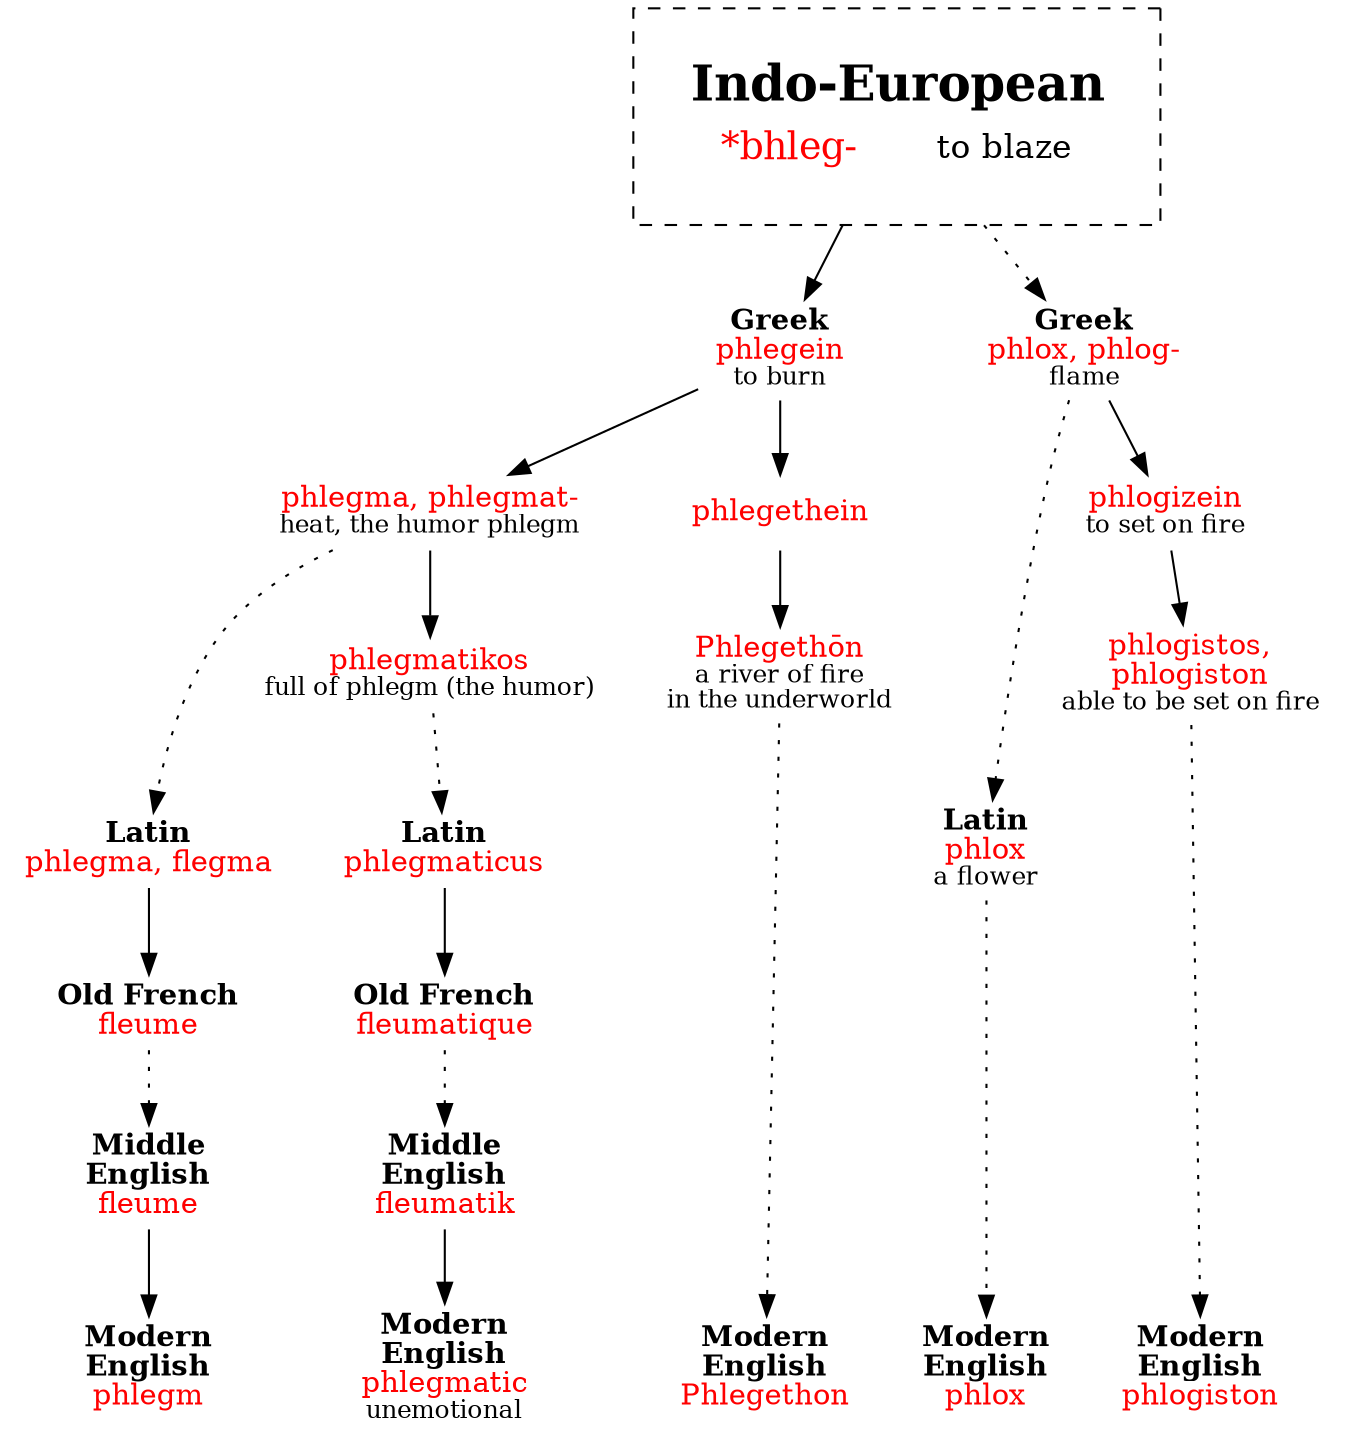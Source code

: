 strict digraph {
node [shape=none]

bhleg [label=<<table border="0"><tr><td colspan="2"><font point-size="24"><b>Indo-European</b></font></td></tr><tr><td><font point-size="18" color="red">*bhleg-</font></td><td><font point-size="16">to blaze</font></td></tr></table>> tooltip="Indo-European \"*bhleg-\" to blaze" shape=rect style=dashed peripheries=1 margin=.3 URL="bhleg-burn0.svg"]


/* ---- G phlegein ---- */

/* phlegm */
phlegeinG [label=<<b>Greek</b><br/><font color="red">phlegein</font><br/><font point-size="12">to burn</font>>]
phlegmaG [label=<<font color="red">phlegma, phlegmat-</font><br/><font point-size="12">heat, the humor phlegm</font>>]
phlegmaL [label=<<b>Latin</b><br/><font color="red">phlegma, flegma</font>>]
fleumeOF [label=<<b>Old French</b><br/><font color="red">fleume</font>>]
fleumeME [label=<<b>Middle<br/>English</b><br/><font color="red">fleume</font>>]
phlegm [label=<<b>Modern<br/>English</b><br/><font color="red">phlegm</font>>]
bhleg -> phlegeinG -> phlegmaG
phlegmaG -> phlegmaL [style=dotted]
phlegmaL -> fleumeOF
fleumeOF -> fleumeME [style=dotted]
fleumeME -> phlegm

/* phlegmatic */
phlegmaticosG [label=<<font color="red">phlegmatikos</font><br/><font point-size="12">full of phlegm (the humor)</font>>]
phlegmaticusL [label=<<b>Latin</b><br/><font color="red">phlegmaticus</font>>] // put these 2 in 1 node? but it's a borrowing
fleumatiqueOF [label=<<b>Old French</b><br/><font color="red">fleumatique</font>>]
fleumatikME [label=<<b>Middle<br/>English</b><br/><font color="red">fleumatik</font>>]
phlegmatic [label=<<b>Modern<br/>English</b><br/><font color="red">phlegmatic</font><br/><font point-size="12">unemotional</font>>]
phlegmaG -> phlegmaticosG
phlegmaticosG -> phlegmaticusL [style=dotted]
phlegmaticusL -> fleumatiqueOF
fleumatiqueOF -> fleumatikME [style=dotted]
fleumatikME -> phlegmatic

/* Phlegethon, omitted L, ME */
phlegethein [label=<<font color="red">phlegethein</font>>]
phlegethonG [label=<<font color="red">Phlegethōn</font><br/><font point-size="12">a river of fire<br/>in the underworld</font>>]
phlegethon [label=<<b>Modern<br/>English</b><br/><font color="red">Phlegethon</font>>] // or put def. here?
phlegeinG -> phlegethein -> phlegethonG
phlegethonG -> phlegethon [style=dotted]

/* phlox */
phloxG [label=<<b>Greek</b><br/><font color="red">phlox, phlog-</font><br/><font point-size="12">flame</font>>] // also a flower
phloxL [label=<<b>Latin</b><br/><font color="red">phlox</font><br/><font point-size="12">a flower</font>>]
phlox [label=<<b>Modern<br/>English</b><br/><font color="red">phlox</font>>] // are these 3 different flowers?
bhleg -> phloxG -> phloxL -> phlox [style=dotted]

/* phlogiston, link to story? */
phlogizeinG [label=<<font color="red">phlogizein</font><br/><font point-size="12">to set on fire</font>>]
phlogistosG [label=<<font color="red">phlogistos,<br/>phlogiston</font><br/><font point-size="12">able to be set on fire</font>>]
phlogiston [label=<<b>Modern<br/>English</b><br/><font color="red">phlogiston</font>>] // does it have this meaning in Greek?
phloxG -> phlogizeinG -> phlogistosG
phlogistosG -> phlogiston [style=dotted]

{rank=same phlegm phlegmatic phlegethon phlox phlogiston}
{rank=same phlegeinG phloxG}
{rank=same phlegmaL phlegmaticusL phloxL}
{rank=same fleumeOF fleumatiqueOF}
phlegeinG -> phlegethein -> phlegethonG [weight=2]
phloxG -> phlogizeinG -> phlogistosG [weight=2]

}

